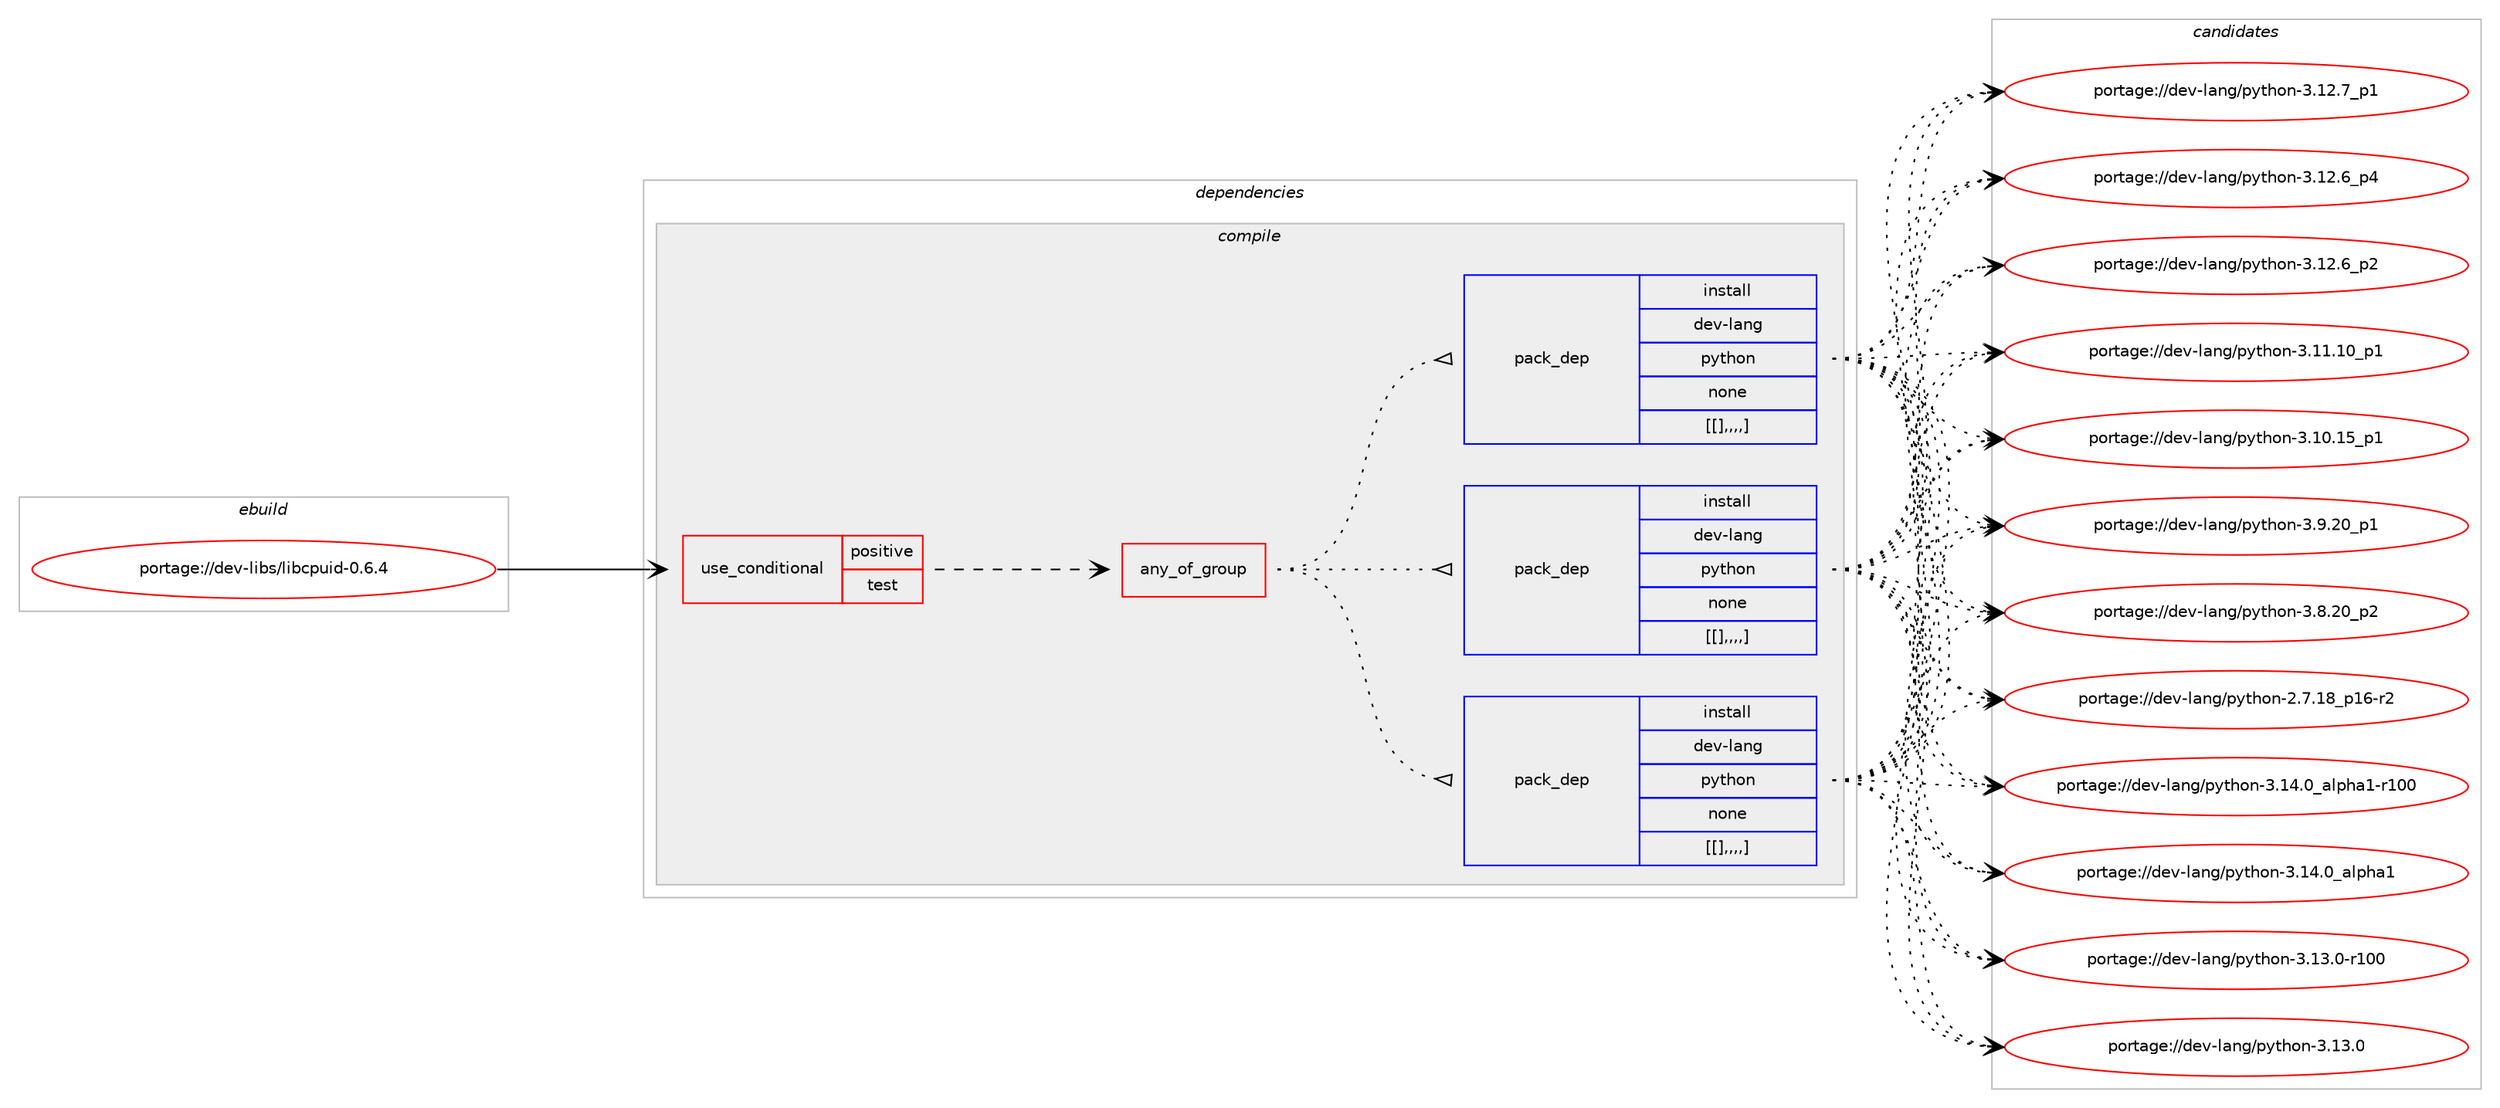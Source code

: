 digraph prolog {

# *************
# Graph options
# *************

newrank=true;
concentrate=true;
compound=true;
graph [rankdir=LR,fontname=Helvetica,fontsize=10,ranksep=1.5];#, ranksep=2.5, nodesep=0.2];
edge  [arrowhead=vee];
node  [fontname=Helvetica,fontsize=10];

# **********
# The ebuild
# **********

subgraph cluster_leftcol {
color=gray;
label=<<i>ebuild</i>>;
id [label="portage://dev-libs/libcpuid-0.6.4", color=red, width=4, href="../dev-libs/libcpuid-0.6.4.svg"];
}

# ****************
# The dependencies
# ****************

subgraph cluster_midcol {
color=gray;
label=<<i>dependencies</i>>;
subgraph cluster_compile {
fillcolor="#eeeeee";
style=filled;
label=<<i>compile</i>>;
subgraph cond28280 {
dependency113143 [label=<<TABLE BORDER="0" CELLBORDER="1" CELLSPACING="0" CELLPADDING="4"><TR><TD ROWSPAN="3" CELLPADDING="10">use_conditional</TD></TR><TR><TD>positive</TD></TR><TR><TD>test</TD></TR></TABLE>>, shape=none, color=red];
subgraph any1103 {
dependency113193 [label=<<TABLE BORDER="0" CELLBORDER="1" CELLSPACING="0" CELLPADDING="4"><TR><TD CELLPADDING="10">any_of_group</TD></TR></TABLE>>, shape=none, color=red];subgraph pack83633 {
dependency113208 [label=<<TABLE BORDER="0" CELLBORDER="1" CELLSPACING="0" CELLPADDING="4" WIDTH="220"><TR><TD ROWSPAN="6" CELLPADDING="30">pack_dep</TD></TR><TR><TD WIDTH="110">install</TD></TR><TR><TD>dev-lang</TD></TR><TR><TD>python</TD></TR><TR><TD>none</TD></TR><TR><TD>[[],,,,]</TD></TR></TABLE>>, shape=none, color=blue];
}
dependency113193:e -> dependency113208:w [weight=20,style="dotted",arrowhead="oinv"];
subgraph pack83655 {
dependency113309 [label=<<TABLE BORDER="0" CELLBORDER="1" CELLSPACING="0" CELLPADDING="4" WIDTH="220"><TR><TD ROWSPAN="6" CELLPADDING="30">pack_dep</TD></TR><TR><TD WIDTH="110">install</TD></TR><TR><TD>dev-lang</TD></TR><TR><TD>python</TD></TR><TR><TD>none</TD></TR><TR><TD>[[],,,,]</TD></TR></TABLE>>, shape=none, color=blue];
}
dependency113193:e -> dependency113309:w [weight=20,style="dotted",arrowhead="oinv"];
subgraph pack83728 {
dependency113366 [label=<<TABLE BORDER="0" CELLBORDER="1" CELLSPACING="0" CELLPADDING="4" WIDTH="220"><TR><TD ROWSPAN="6" CELLPADDING="30">pack_dep</TD></TR><TR><TD WIDTH="110">install</TD></TR><TR><TD>dev-lang</TD></TR><TR><TD>python</TD></TR><TR><TD>none</TD></TR><TR><TD>[[],,,,]</TD></TR></TABLE>>, shape=none, color=blue];
}
dependency113193:e -> dependency113366:w [weight=20,style="dotted",arrowhead="oinv"];
}
dependency113143:e -> dependency113193:w [weight=20,style="dashed",arrowhead="vee"];
}
id:e -> dependency113143:w [weight=20,style="solid",arrowhead="vee"];
}
subgraph cluster_compileandrun {
fillcolor="#eeeeee";
style=filled;
label=<<i>compile and run</i>>;
}
subgraph cluster_run {
fillcolor="#eeeeee";
style=filled;
label=<<i>run</i>>;
}
}

# **************
# The candidates
# **************

subgraph cluster_choices {
rank=same;
color=gray;
label=<<i>candidates</i>>;

subgraph choice82004 {
color=black;
nodesep=1;
choice100101118451089711010347112121116104111110455146495246489597108112104974945114494848 [label="portage://dev-lang/python-3.14.0_alpha1-r100", color=red, width=4,href="../dev-lang/python-3.14.0_alpha1-r100.svg"];
choice1001011184510897110103471121211161041111104551464952464895971081121049749 [label="portage://dev-lang/python-3.14.0_alpha1", color=red, width=4,href="../dev-lang/python-3.14.0_alpha1.svg"];
choice1001011184510897110103471121211161041111104551464951464845114494848 [label="portage://dev-lang/python-3.13.0-r100", color=red, width=4,href="../dev-lang/python-3.13.0-r100.svg"];
choice10010111845108971101034711212111610411111045514649514648 [label="portage://dev-lang/python-3.13.0", color=red, width=4,href="../dev-lang/python-3.13.0.svg"];
choice100101118451089711010347112121116104111110455146495046559511249 [label="portage://dev-lang/python-3.12.7_p1", color=red, width=4,href="../dev-lang/python-3.12.7_p1.svg"];
choice100101118451089711010347112121116104111110455146495046549511252 [label="portage://dev-lang/python-3.12.6_p4", color=red, width=4,href="../dev-lang/python-3.12.6_p4.svg"];
choice100101118451089711010347112121116104111110455146495046549511250 [label="portage://dev-lang/python-3.12.6_p2", color=red, width=4,href="../dev-lang/python-3.12.6_p2.svg"];
choice10010111845108971101034711212111610411111045514649494649489511249 [label="portage://dev-lang/python-3.11.10_p1", color=red, width=4,href="../dev-lang/python-3.11.10_p1.svg"];
choice10010111845108971101034711212111610411111045514649484649539511249 [label="portage://dev-lang/python-3.10.15_p1", color=red, width=4,href="../dev-lang/python-3.10.15_p1.svg"];
choice100101118451089711010347112121116104111110455146574650489511249 [label="portage://dev-lang/python-3.9.20_p1", color=red, width=4,href="../dev-lang/python-3.9.20_p1.svg"];
choice100101118451089711010347112121116104111110455146564650489511250 [label="portage://dev-lang/python-3.8.20_p2", color=red, width=4,href="../dev-lang/python-3.8.20_p2.svg"];
choice100101118451089711010347112121116104111110455046554649569511249544511450 [label="portage://dev-lang/python-2.7.18_p16-r2", color=red, width=4,href="../dev-lang/python-2.7.18_p16-r2.svg"];
dependency113208:e -> choice100101118451089711010347112121116104111110455146495246489597108112104974945114494848:w [style=dotted,weight="100"];
dependency113208:e -> choice1001011184510897110103471121211161041111104551464952464895971081121049749:w [style=dotted,weight="100"];
dependency113208:e -> choice1001011184510897110103471121211161041111104551464951464845114494848:w [style=dotted,weight="100"];
dependency113208:e -> choice10010111845108971101034711212111610411111045514649514648:w [style=dotted,weight="100"];
dependency113208:e -> choice100101118451089711010347112121116104111110455146495046559511249:w [style=dotted,weight="100"];
dependency113208:e -> choice100101118451089711010347112121116104111110455146495046549511252:w [style=dotted,weight="100"];
dependency113208:e -> choice100101118451089711010347112121116104111110455146495046549511250:w [style=dotted,weight="100"];
dependency113208:e -> choice10010111845108971101034711212111610411111045514649494649489511249:w [style=dotted,weight="100"];
dependency113208:e -> choice10010111845108971101034711212111610411111045514649484649539511249:w [style=dotted,weight="100"];
dependency113208:e -> choice100101118451089711010347112121116104111110455146574650489511249:w [style=dotted,weight="100"];
dependency113208:e -> choice100101118451089711010347112121116104111110455146564650489511250:w [style=dotted,weight="100"];
dependency113208:e -> choice100101118451089711010347112121116104111110455046554649569511249544511450:w [style=dotted,weight="100"];
}
subgraph choice82012 {
color=black;
nodesep=1;
choice100101118451089711010347112121116104111110455146495246489597108112104974945114494848 [label="portage://dev-lang/python-3.14.0_alpha1-r100", color=red, width=4,href="../dev-lang/python-3.14.0_alpha1-r100.svg"];
choice1001011184510897110103471121211161041111104551464952464895971081121049749 [label="portage://dev-lang/python-3.14.0_alpha1", color=red, width=4,href="../dev-lang/python-3.14.0_alpha1.svg"];
choice1001011184510897110103471121211161041111104551464951464845114494848 [label="portage://dev-lang/python-3.13.0-r100", color=red, width=4,href="../dev-lang/python-3.13.0-r100.svg"];
choice10010111845108971101034711212111610411111045514649514648 [label="portage://dev-lang/python-3.13.0", color=red, width=4,href="../dev-lang/python-3.13.0.svg"];
choice100101118451089711010347112121116104111110455146495046559511249 [label="portage://dev-lang/python-3.12.7_p1", color=red, width=4,href="../dev-lang/python-3.12.7_p1.svg"];
choice100101118451089711010347112121116104111110455146495046549511252 [label="portage://dev-lang/python-3.12.6_p4", color=red, width=4,href="../dev-lang/python-3.12.6_p4.svg"];
choice100101118451089711010347112121116104111110455146495046549511250 [label="portage://dev-lang/python-3.12.6_p2", color=red, width=4,href="../dev-lang/python-3.12.6_p2.svg"];
choice10010111845108971101034711212111610411111045514649494649489511249 [label="portage://dev-lang/python-3.11.10_p1", color=red, width=4,href="../dev-lang/python-3.11.10_p1.svg"];
choice10010111845108971101034711212111610411111045514649484649539511249 [label="portage://dev-lang/python-3.10.15_p1", color=red, width=4,href="../dev-lang/python-3.10.15_p1.svg"];
choice100101118451089711010347112121116104111110455146574650489511249 [label="portage://dev-lang/python-3.9.20_p1", color=red, width=4,href="../dev-lang/python-3.9.20_p1.svg"];
choice100101118451089711010347112121116104111110455146564650489511250 [label="portage://dev-lang/python-3.8.20_p2", color=red, width=4,href="../dev-lang/python-3.8.20_p2.svg"];
choice100101118451089711010347112121116104111110455046554649569511249544511450 [label="portage://dev-lang/python-2.7.18_p16-r2", color=red, width=4,href="../dev-lang/python-2.7.18_p16-r2.svg"];
dependency113309:e -> choice100101118451089711010347112121116104111110455146495246489597108112104974945114494848:w [style=dotted,weight="100"];
dependency113309:e -> choice1001011184510897110103471121211161041111104551464952464895971081121049749:w [style=dotted,weight="100"];
dependency113309:e -> choice1001011184510897110103471121211161041111104551464951464845114494848:w [style=dotted,weight="100"];
dependency113309:e -> choice10010111845108971101034711212111610411111045514649514648:w [style=dotted,weight="100"];
dependency113309:e -> choice100101118451089711010347112121116104111110455146495046559511249:w [style=dotted,weight="100"];
dependency113309:e -> choice100101118451089711010347112121116104111110455146495046549511252:w [style=dotted,weight="100"];
dependency113309:e -> choice100101118451089711010347112121116104111110455146495046549511250:w [style=dotted,weight="100"];
dependency113309:e -> choice10010111845108971101034711212111610411111045514649494649489511249:w [style=dotted,weight="100"];
dependency113309:e -> choice10010111845108971101034711212111610411111045514649484649539511249:w [style=dotted,weight="100"];
dependency113309:e -> choice100101118451089711010347112121116104111110455146574650489511249:w [style=dotted,weight="100"];
dependency113309:e -> choice100101118451089711010347112121116104111110455146564650489511250:w [style=dotted,weight="100"];
dependency113309:e -> choice100101118451089711010347112121116104111110455046554649569511249544511450:w [style=dotted,weight="100"];
}
subgraph choice82026 {
color=black;
nodesep=1;
choice100101118451089711010347112121116104111110455146495246489597108112104974945114494848 [label="portage://dev-lang/python-3.14.0_alpha1-r100", color=red, width=4,href="../dev-lang/python-3.14.0_alpha1-r100.svg"];
choice1001011184510897110103471121211161041111104551464952464895971081121049749 [label="portage://dev-lang/python-3.14.0_alpha1", color=red, width=4,href="../dev-lang/python-3.14.0_alpha1.svg"];
choice1001011184510897110103471121211161041111104551464951464845114494848 [label="portage://dev-lang/python-3.13.0-r100", color=red, width=4,href="../dev-lang/python-3.13.0-r100.svg"];
choice10010111845108971101034711212111610411111045514649514648 [label="portage://dev-lang/python-3.13.0", color=red, width=4,href="../dev-lang/python-3.13.0.svg"];
choice100101118451089711010347112121116104111110455146495046559511249 [label="portage://dev-lang/python-3.12.7_p1", color=red, width=4,href="../dev-lang/python-3.12.7_p1.svg"];
choice100101118451089711010347112121116104111110455146495046549511252 [label="portage://dev-lang/python-3.12.6_p4", color=red, width=4,href="../dev-lang/python-3.12.6_p4.svg"];
choice100101118451089711010347112121116104111110455146495046549511250 [label="portage://dev-lang/python-3.12.6_p2", color=red, width=4,href="../dev-lang/python-3.12.6_p2.svg"];
choice10010111845108971101034711212111610411111045514649494649489511249 [label="portage://dev-lang/python-3.11.10_p1", color=red, width=4,href="../dev-lang/python-3.11.10_p1.svg"];
choice10010111845108971101034711212111610411111045514649484649539511249 [label="portage://dev-lang/python-3.10.15_p1", color=red, width=4,href="../dev-lang/python-3.10.15_p1.svg"];
choice100101118451089711010347112121116104111110455146574650489511249 [label="portage://dev-lang/python-3.9.20_p1", color=red, width=4,href="../dev-lang/python-3.9.20_p1.svg"];
choice100101118451089711010347112121116104111110455146564650489511250 [label="portage://dev-lang/python-3.8.20_p2", color=red, width=4,href="../dev-lang/python-3.8.20_p2.svg"];
choice100101118451089711010347112121116104111110455046554649569511249544511450 [label="portage://dev-lang/python-2.7.18_p16-r2", color=red, width=4,href="../dev-lang/python-2.7.18_p16-r2.svg"];
dependency113366:e -> choice100101118451089711010347112121116104111110455146495246489597108112104974945114494848:w [style=dotted,weight="100"];
dependency113366:e -> choice1001011184510897110103471121211161041111104551464952464895971081121049749:w [style=dotted,weight="100"];
dependency113366:e -> choice1001011184510897110103471121211161041111104551464951464845114494848:w [style=dotted,weight="100"];
dependency113366:e -> choice10010111845108971101034711212111610411111045514649514648:w [style=dotted,weight="100"];
dependency113366:e -> choice100101118451089711010347112121116104111110455146495046559511249:w [style=dotted,weight="100"];
dependency113366:e -> choice100101118451089711010347112121116104111110455146495046549511252:w [style=dotted,weight="100"];
dependency113366:e -> choice100101118451089711010347112121116104111110455146495046549511250:w [style=dotted,weight="100"];
dependency113366:e -> choice10010111845108971101034711212111610411111045514649494649489511249:w [style=dotted,weight="100"];
dependency113366:e -> choice10010111845108971101034711212111610411111045514649484649539511249:w [style=dotted,weight="100"];
dependency113366:e -> choice100101118451089711010347112121116104111110455146574650489511249:w [style=dotted,weight="100"];
dependency113366:e -> choice100101118451089711010347112121116104111110455146564650489511250:w [style=dotted,weight="100"];
dependency113366:e -> choice100101118451089711010347112121116104111110455046554649569511249544511450:w [style=dotted,weight="100"];
}
}

}
